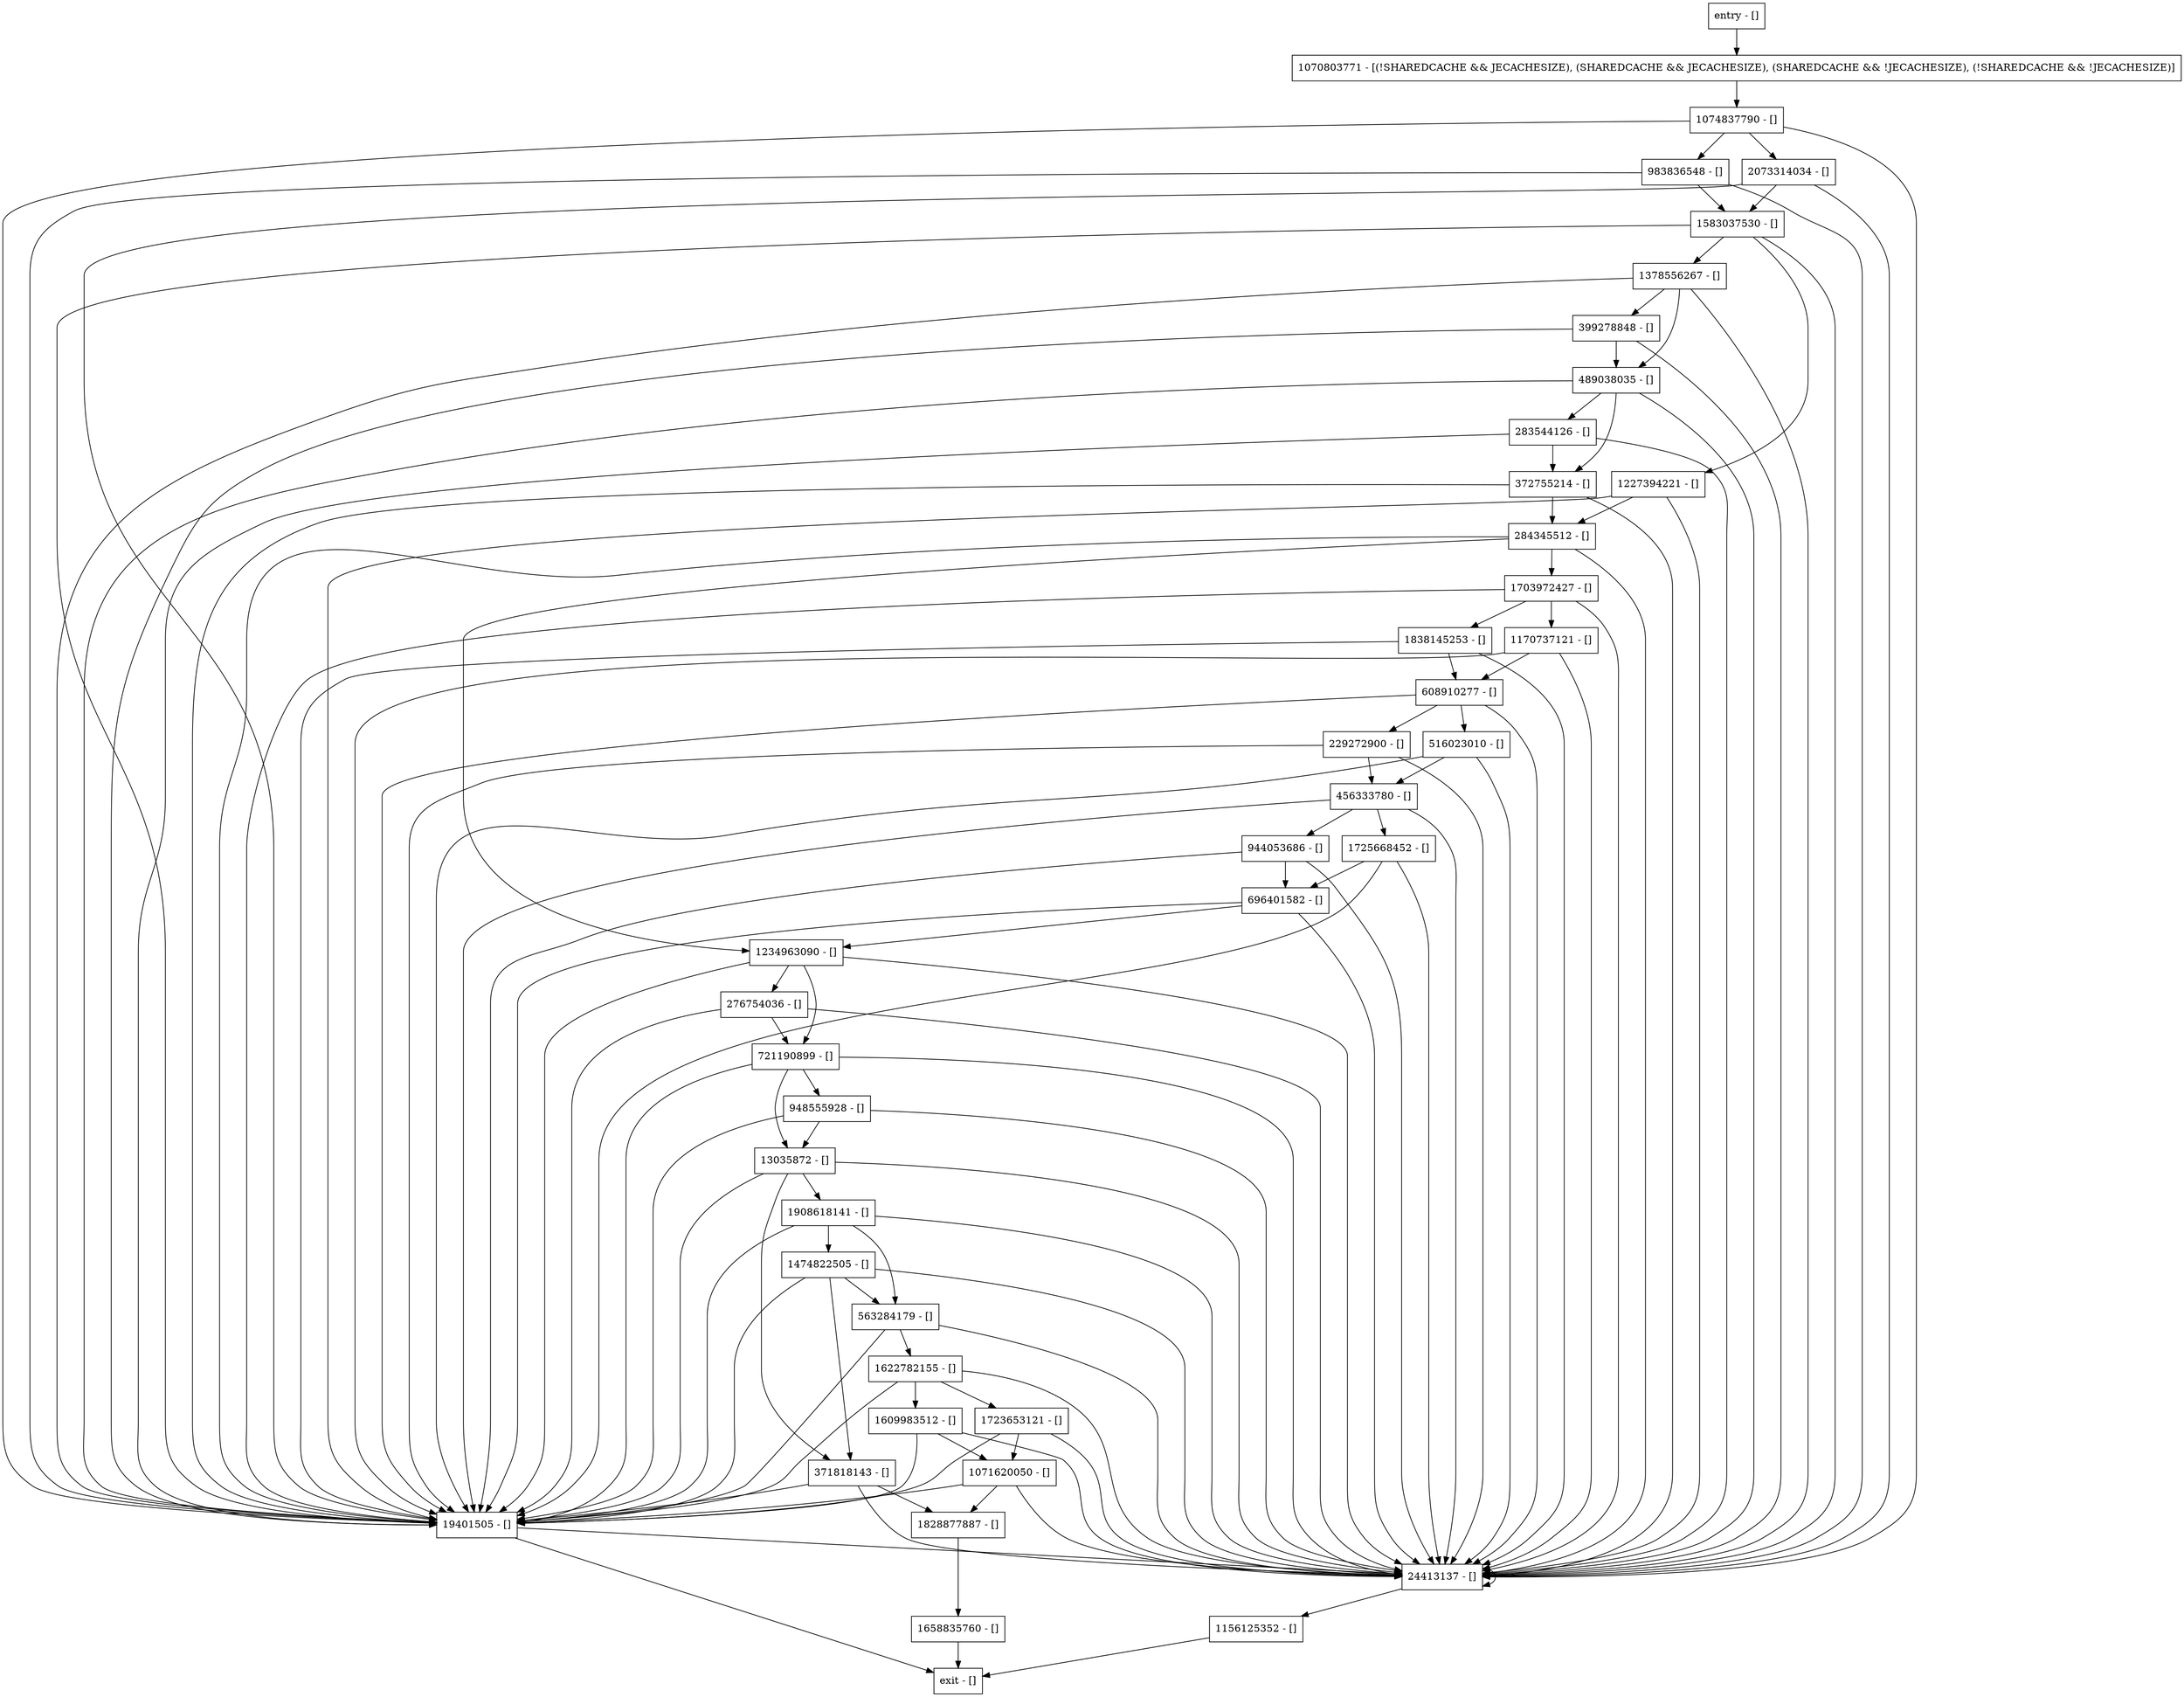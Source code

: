 digraph recover {
node [shape=record];
1723653121 [label="1723653121 - []"];
1828877887 [label="1828877887 - []"];
1071620050 [label="1071620050 - []"];
1378556267 [label="1378556267 - []"];
1474822505 [label="1474822505 - []"];
24413137 [label="24413137 - []"];
229272900 [label="229272900 - []"];
948555928 [label="948555928 - []"];
516023010 [label="516023010 - []"];
371818143 [label="371818143 - []"];
1156125352 [label="1156125352 - []"];
721190899 [label="721190899 - []"];
1622782155 [label="1622782155 - []"];
456333780 [label="456333780 - []"];
1070803771 [label="1070803771 - [(!SHAREDCACHE && JECACHESIZE), (SHAREDCACHE && JECACHESIZE), (SHAREDCACHE && !JECACHESIZE), (!SHAREDCACHE && !JECACHESIZE)]"];
1170737121 [label="1170737121 - []"];
19401505 [label="19401505 - []"];
563284179 [label="563284179 - []"];
983836548 [label="983836548 - []"];
1725668452 [label="1725668452 - []"];
276754036 [label="276754036 - []"];
13035872 [label="13035872 - []"];
399278848 [label="399278848 - []"];
2073314034 [label="2073314034 - []"];
1227394221 [label="1227394221 - []"];
608910277 [label="608910277 - []"];
1074837790 [label="1074837790 - []"];
283544126 [label="283544126 - []"];
489038035 [label="489038035 - []"];
1658835760 [label="1658835760 - []"];
284345512 [label="284345512 - []"];
entry [label="entry - []"];
exit [label="exit - []"];
1234963090 [label="1234963090 - []"];
1908618141 [label="1908618141 - []"];
372755214 [label="372755214 - []"];
1703972427 [label="1703972427 - []"];
944053686 [label="944053686 - []"];
1583037530 [label="1583037530 - []"];
696401582 [label="696401582 - []"];
1838145253 [label="1838145253 - []"];
1609983512 [label="1609983512 - []"];
entry;
exit;
1723653121 -> 1071620050;
1723653121 -> 24413137;
1723653121 -> 19401505;
1828877887 -> 1658835760;
1071620050 -> 1828877887;
1071620050 -> 24413137;
1071620050 -> 19401505;
1378556267 -> 24413137;
1378556267 -> 399278848;
1378556267 -> 19401505;
1378556267 -> 489038035;
1474822505 -> 24413137;
1474822505 -> 19401505;
1474822505 -> 371818143;
1474822505 -> 563284179;
24413137 -> 1156125352;
24413137 -> 24413137;
229272900 -> 456333780;
229272900 -> 24413137;
229272900 -> 19401505;
948555928 -> 13035872;
948555928 -> 24413137;
948555928 -> 19401505;
516023010 -> 456333780;
516023010 -> 24413137;
516023010 -> 19401505;
371818143 -> 1828877887;
371818143 -> 24413137;
371818143 -> 19401505;
1156125352 -> exit;
721190899 -> 13035872;
721190899 -> 24413137;
721190899 -> 19401505;
721190899 -> 948555928;
1622782155 -> 1723653121;
1622782155 -> 24413137;
1622782155 -> 19401505;
1622782155 -> 1609983512;
456333780 -> 1725668452;
456333780 -> 24413137;
456333780 -> 944053686;
456333780 -> 19401505;
1070803771 -> 1074837790;
1170737121 -> 24413137;
1170737121 -> 19401505;
1170737121 -> 608910277;
19401505 -> exit;
19401505 -> 24413137;
563284179 -> 1622782155;
563284179 -> 24413137;
563284179 -> 19401505;
983836548 -> 24413137;
983836548 -> 1583037530;
983836548 -> 19401505;
1725668452 -> 24413137;
1725668452 -> 696401582;
1725668452 -> 19401505;
276754036 -> 721190899;
276754036 -> 24413137;
276754036 -> 19401505;
13035872 -> 1908618141;
13035872 -> 24413137;
13035872 -> 19401505;
13035872 -> 371818143;
399278848 -> 24413137;
399278848 -> 19401505;
399278848 -> 489038035;
2073314034 -> 24413137;
2073314034 -> 1583037530;
2073314034 -> 19401505;
1227394221 -> 284345512;
1227394221 -> 24413137;
1227394221 -> 19401505;
608910277 -> 24413137;
608910277 -> 229272900;
608910277 -> 19401505;
608910277 -> 516023010;
1074837790 -> 983836548;
1074837790 -> 24413137;
1074837790 -> 2073314034;
1074837790 -> 19401505;
283544126 -> 372755214;
283544126 -> 24413137;
283544126 -> 19401505;
489038035 -> 372755214;
489038035 -> 24413137;
489038035 -> 19401505;
489038035 -> 283544126;
1658835760 -> exit;
284345512 -> 1234963090;
284345512 -> 24413137;
284345512 -> 1703972427;
284345512 -> 19401505;
entry -> 1070803771;
1234963090 -> 721190899;
1234963090 -> 276754036;
1234963090 -> 24413137;
1234963090 -> 19401505;
1908618141 -> 1474822505;
1908618141 -> 24413137;
1908618141 -> 19401505;
1908618141 -> 563284179;
372755214 -> 284345512;
372755214 -> 24413137;
372755214 -> 19401505;
1703972427 -> 24413137;
1703972427 -> 1838145253;
1703972427 -> 1170737121;
1703972427 -> 19401505;
944053686 -> 24413137;
944053686 -> 696401582;
944053686 -> 19401505;
1583037530 -> 1378556267;
1583037530 -> 24413137;
1583037530 -> 1227394221;
1583037530 -> 19401505;
696401582 -> 1234963090;
696401582 -> 24413137;
696401582 -> 19401505;
1838145253 -> 24413137;
1838145253 -> 19401505;
1838145253 -> 608910277;
1609983512 -> 1071620050;
1609983512 -> 24413137;
1609983512 -> 19401505;
}
